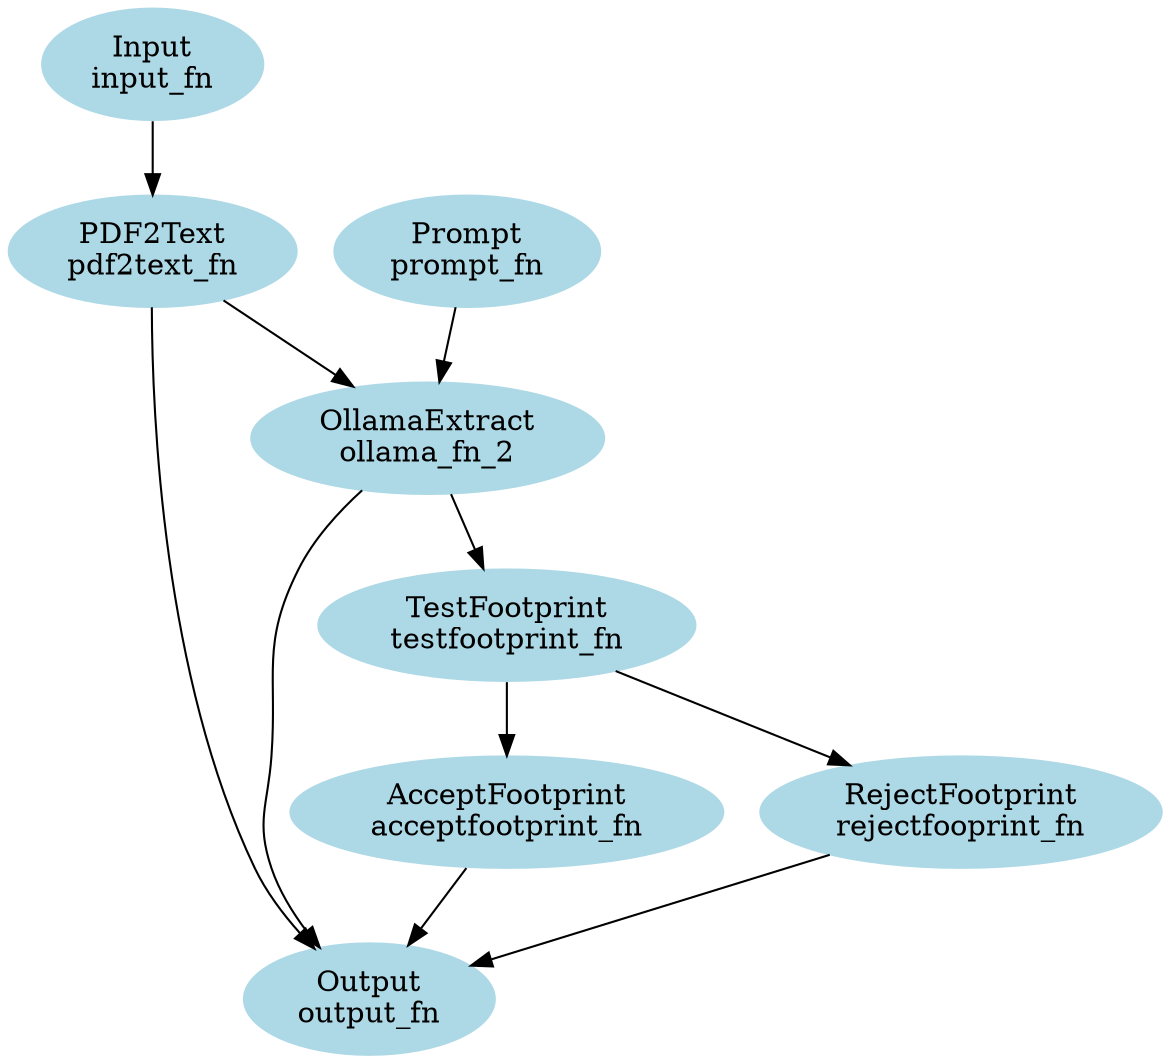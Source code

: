 digraph {
	Input [label="Input
input_fn" color=lightblue style=filled]
	PDF2Text [label="PDF2Text
pdf2text_fn" color=lightblue style=filled]
	Output [label="Output
output_fn" color=lightblue style=filled]
	Prompt [label="Prompt
prompt_fn" color=lightblue style=filled]
	OllamaExtract [label="OllamaExtract
ollama_fn_2" color=lightblue style=filled]
	TestFootprint [label="TestFootprint
testfootprint_fn" color=lightblue style=filled]
	AcceptFootprint [label="AcceptFootprint
acceptfootprint_fn" color=lightblue style=filled]
	RejectFootprint [label="RejectFootprint
rejectfooprint_fn" color=lightblue style=filled]
	Input -> PDF2Text
	PDF2Text -> OllamaExtract
	Prompt -> OllamaExtract
	OllamaExtract -> TestFootprint
	TestFootprint -> AcceptFootprint
	TestFootprint -> RejectFootprint
	PDF2Text -> Output
	OllamaExtract -> Output
	AcceptFootprint -> Output
	RejectFootprint -> Output
}
